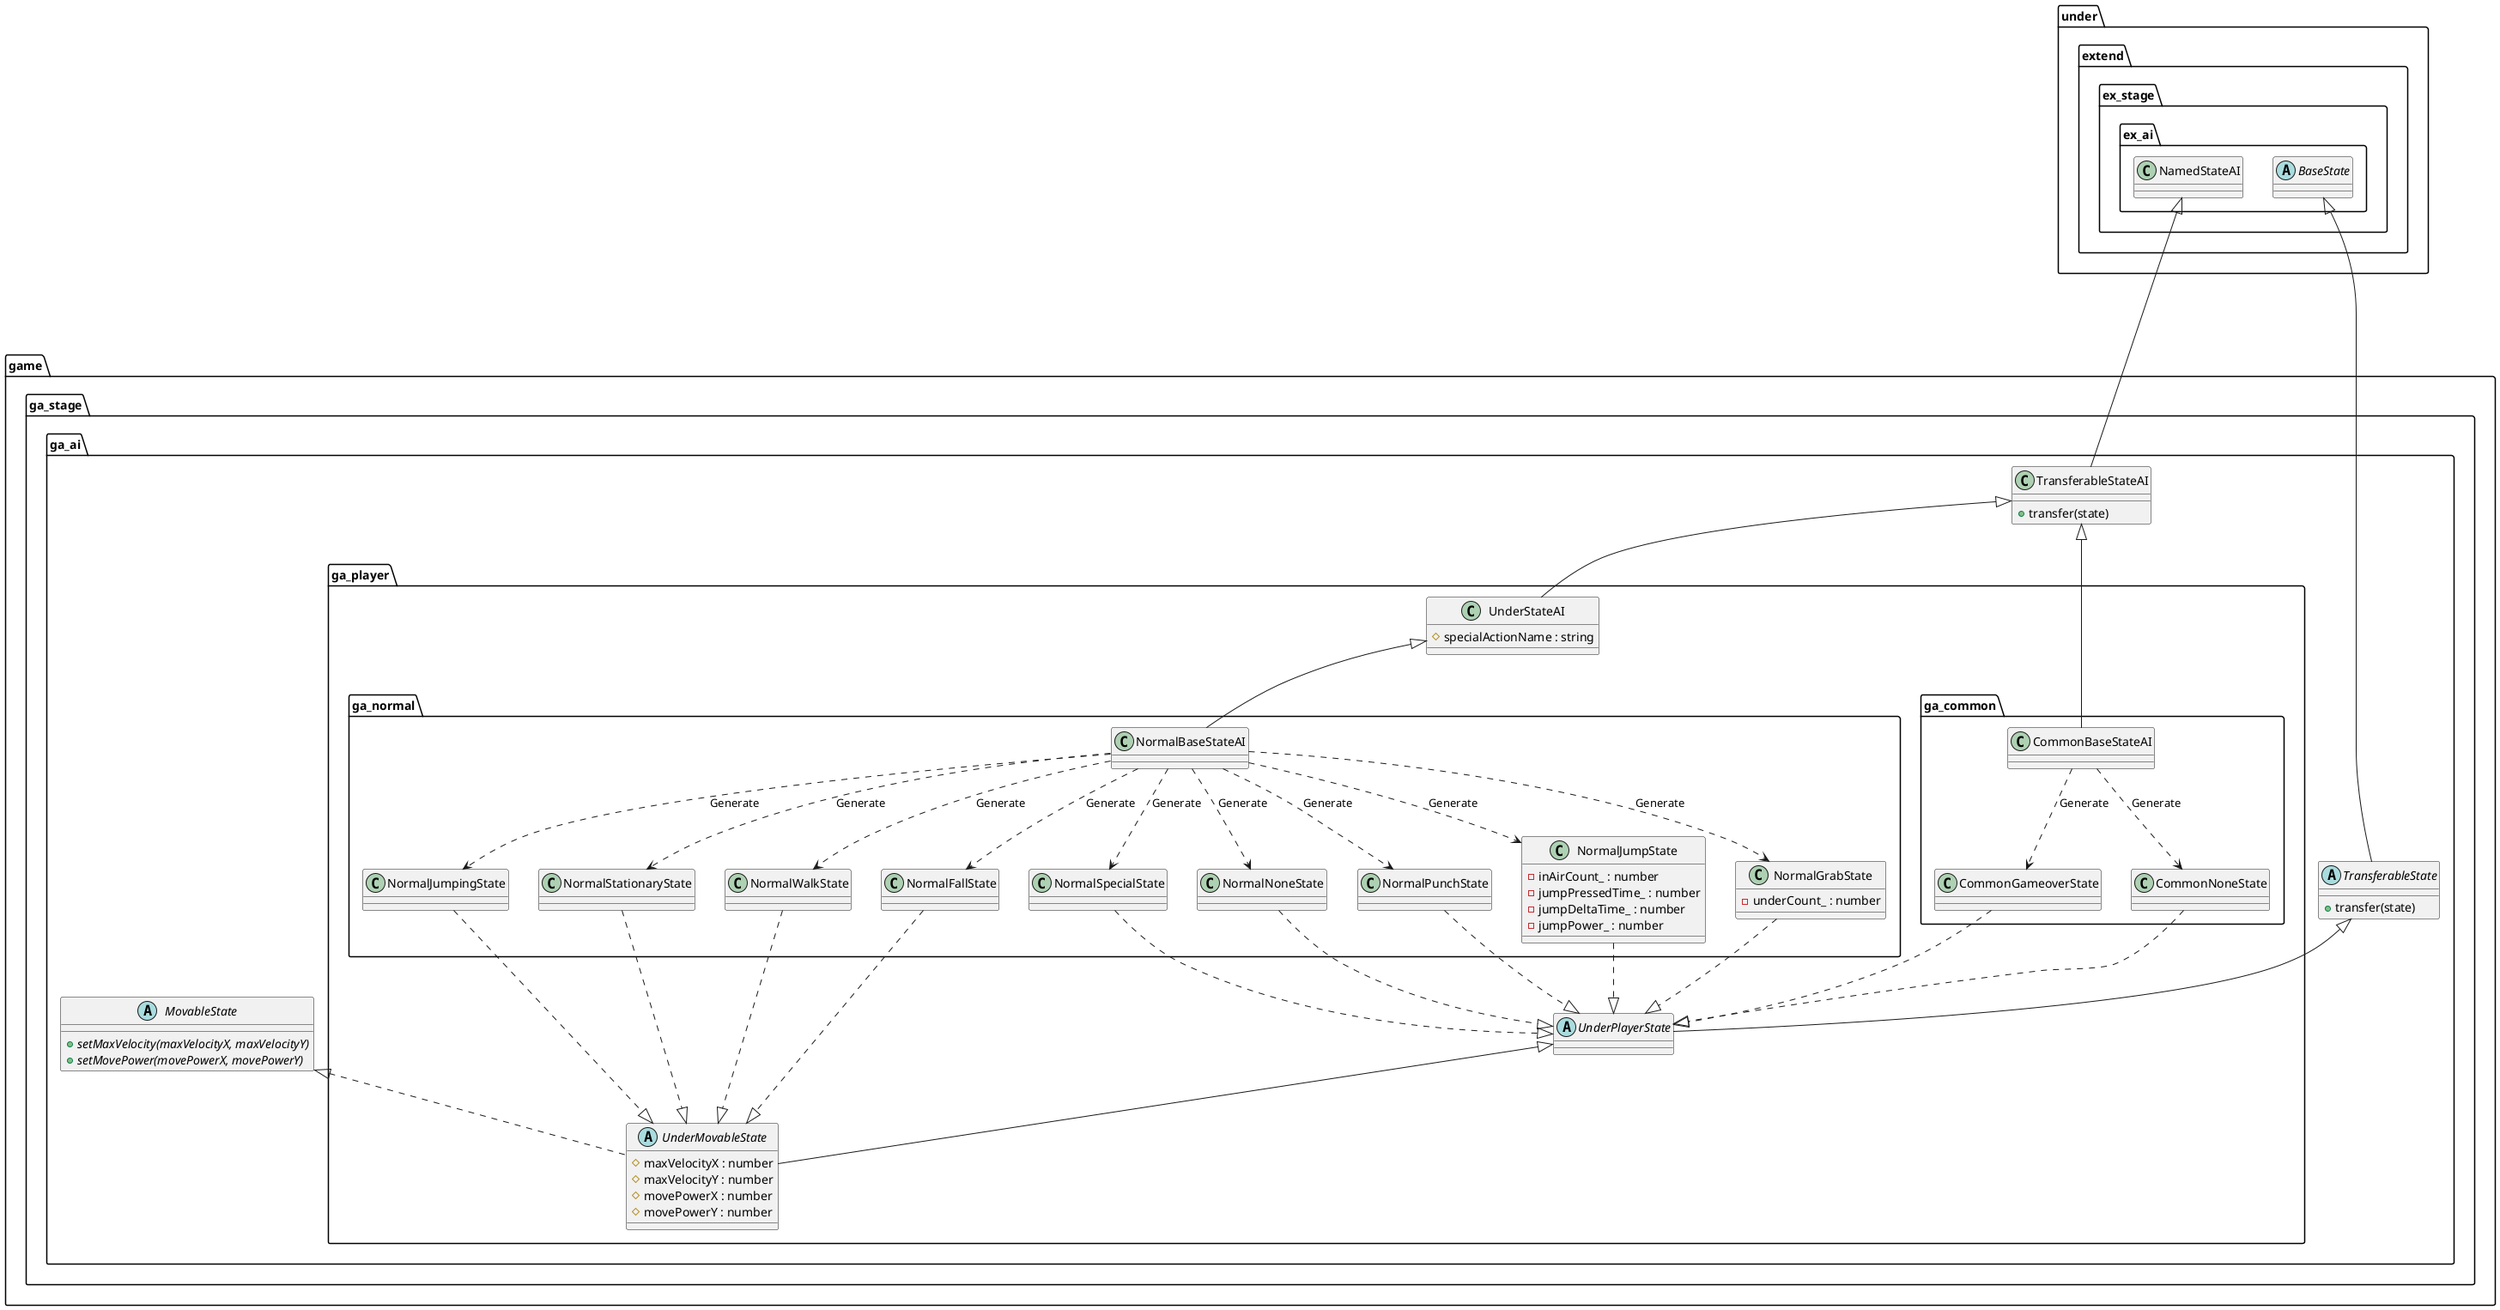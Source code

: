 @startuml AINormal
package game {
    package ga_stage {
        package ga_ai {
            abstract TransferableState {
                +transfer(state)
            }
            class TransferableStateAI {
                +transfer(state)
            }
            abstract MovableState {
                {abstract} +setMaxVelocity(maxVelocityX, maxVelocityY)
                {abstract} +setMovePower(movePowerX, movePowerY)
            }
            package ga_player {
                abstract UnderPlayerState
                abstract UnderMovableState {
                    #maxVelocityX : number
                    #maxVelocityY : number
                    #movePowerX : number
                    #movePowerY : number
                }
                class UnderStateAI {
                    #specialActionName : string
                }
                package ga_common {
                    class CommonBaseStateAI
                    class CommonNoneState
                    class CommonGameoverState
                }
                package ga_normal {
                    class NormalBaseStateAI
                    class NormalStationaryState
                    class NormalWalkState
                    class NormalJumpState {
                        -inAirCount_ : number
                        -jumpPressedTime_ : number
                        -jumpDeltaTime_ : number
                        -jumpPower_ : number
                    }
                    class NormalJumpingState
                    class NormalFallState
                    class NormalPunchState
                    class NormalGrabState {
                        -underCount_ : number
                    }
                    class NormalSpecialState
                    class NormalNoneState
                }
            }
        }
    }
}

package under {
    package extend {
        package ex_stage {
            package ex_ai {
                class NamedStateAI
                abstract BaseState
            }
        }
    }
}

CommonBaseStateAI ..> CommonNoneState : "Generate"
CommonBaseStateAI ..> CommonGameoverState : "Generate"

NormalBaseStateAI ..> NormalStationaryState : Generate
NormalBaseStateAI ..> NormalWalkState : Generate
NormalBaseStateAI ..> NormalJumpState : Generate
NormalBaseStateAI ..> NormalJumpingState : Generate
NormalBaseStateAI ..> NormalFallState : Generate
NormalBaseStateAI ..> NormalPunchState : Generate
NormalBaseStateAI ..> NormalGrabState : Generate
NormalBaseStateAI ..> NormalSpecialState : Generate
NormalBaseStateAI ..> NormalNoneState : Generate

NamedStateAI <|--- TransferableStateAI
TransferableStateAI <|-- CommonBaseStateAI
TransferableStateAI <|-- UnderStateAI
UnderStateAI <|-- NormalBaseStateAI

BaseState <|----- TransferableState
TransferableState <|-- UnderPlayerState
UnderPlayerState <|-- UnderMovableState
MovableState <|.. UnderMovableState

CommonNoneState ..|> UnderPlayerState
CommonGameoverState ..|> UnderPlayerState

NormalStationaryState ..|> UnderMovableState
NormalWalkState ..|> UnderMovableState
NormalJumpState ..|> UnderPlayerState
NormalJumpingState ..|> UnderMovableState
NormalFallState ..|> UnderMovableState
NormalPunchState ..|> UnderPlayerState
NormalGrabState ..|> UnderPlayerState
NormalSpecialState ..|> UnderPlayerState
NormalNoneState ..|> UnderPlayerState

@enduml
